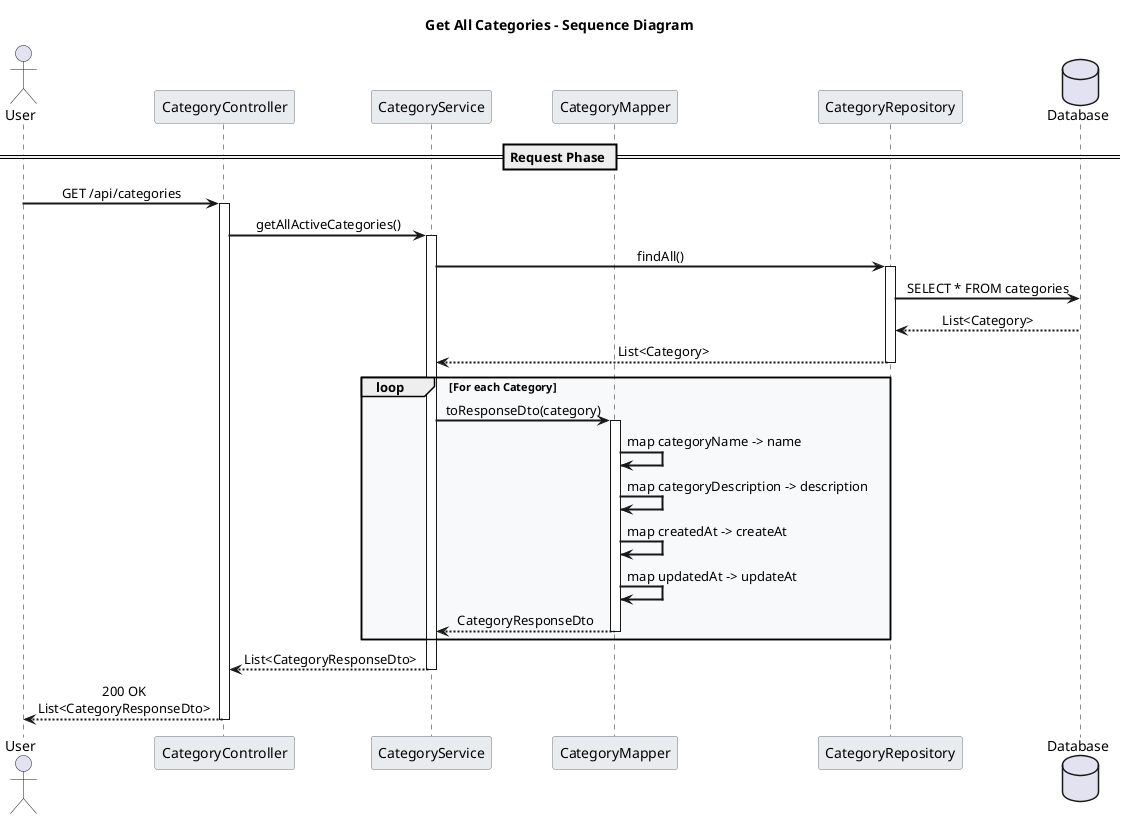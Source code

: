 @startuml Category_Read_Sequence

skinparam backgroundColor white
skinparam sequenceArrowThickness 2
skinparam sequenceMessageAlign center
skinparam sequenceGroupBodyBackgroundColor #F8F9FA
skinparam sequenceParticipantBorderColor #6C757D
skinparam sequenceParticipantBackgroundColor #E9ECEF
skinparam sequenceLifeLineStroke dash

title Get All Categories - Sequence Diagram

actor User as U
participant "CategoryController" as CC
participant "CategoryService" as CS
participant "CategoryMapper" as CM
participant "CategoryRepository" as CR
database "Database" as DB

== Request Phase ==
U -> CC: GET /api/categories
activate CC

CC -> CS: getAllActiveCategories()
activate CS

CS -> CR: findAll()
activate CR
CR -> DB: SELECT * FROM categories
DB --> CR: List<Category>
CR --> CS: List<Category>
deactivate CR

loop For each Category
    CS -> CM: toResponseDto(category)
    activate CM
    CM -> CM: map categoryName -> name
    CM -> CM: map categoryDescription -> description
    CM -> CM: map createdAt -> createAt
    CM -> CM: map updatedAt -> updateAt
    CM --> CS: CategoryResponseDto
    deactivate CM
end

CS --> CC: List<CategoryResponseDto>
deactivate CS

CC --> U: 200 OK\nList<CategoryResponseDto>
deactivate CC

@enduml 